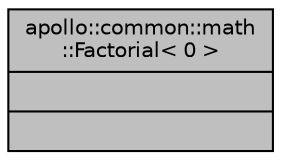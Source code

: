 digraph "apollo::common::math::Factorial&lt; 0 &gt;"
{
  edge [fontname="Helvetica",fontsize="10",labelfontname="Helvetica",labelfontsize="10"];
  node [fontname="Helvetica",fontsize="10",shape=record];
  Node1 [label="{apollo::common::math\l::Factorial\< 0 \>\n||}",height=0.2,width=0.4,color="black", fillcolor="grey75", style="filled" fontcolor="black"];
}
